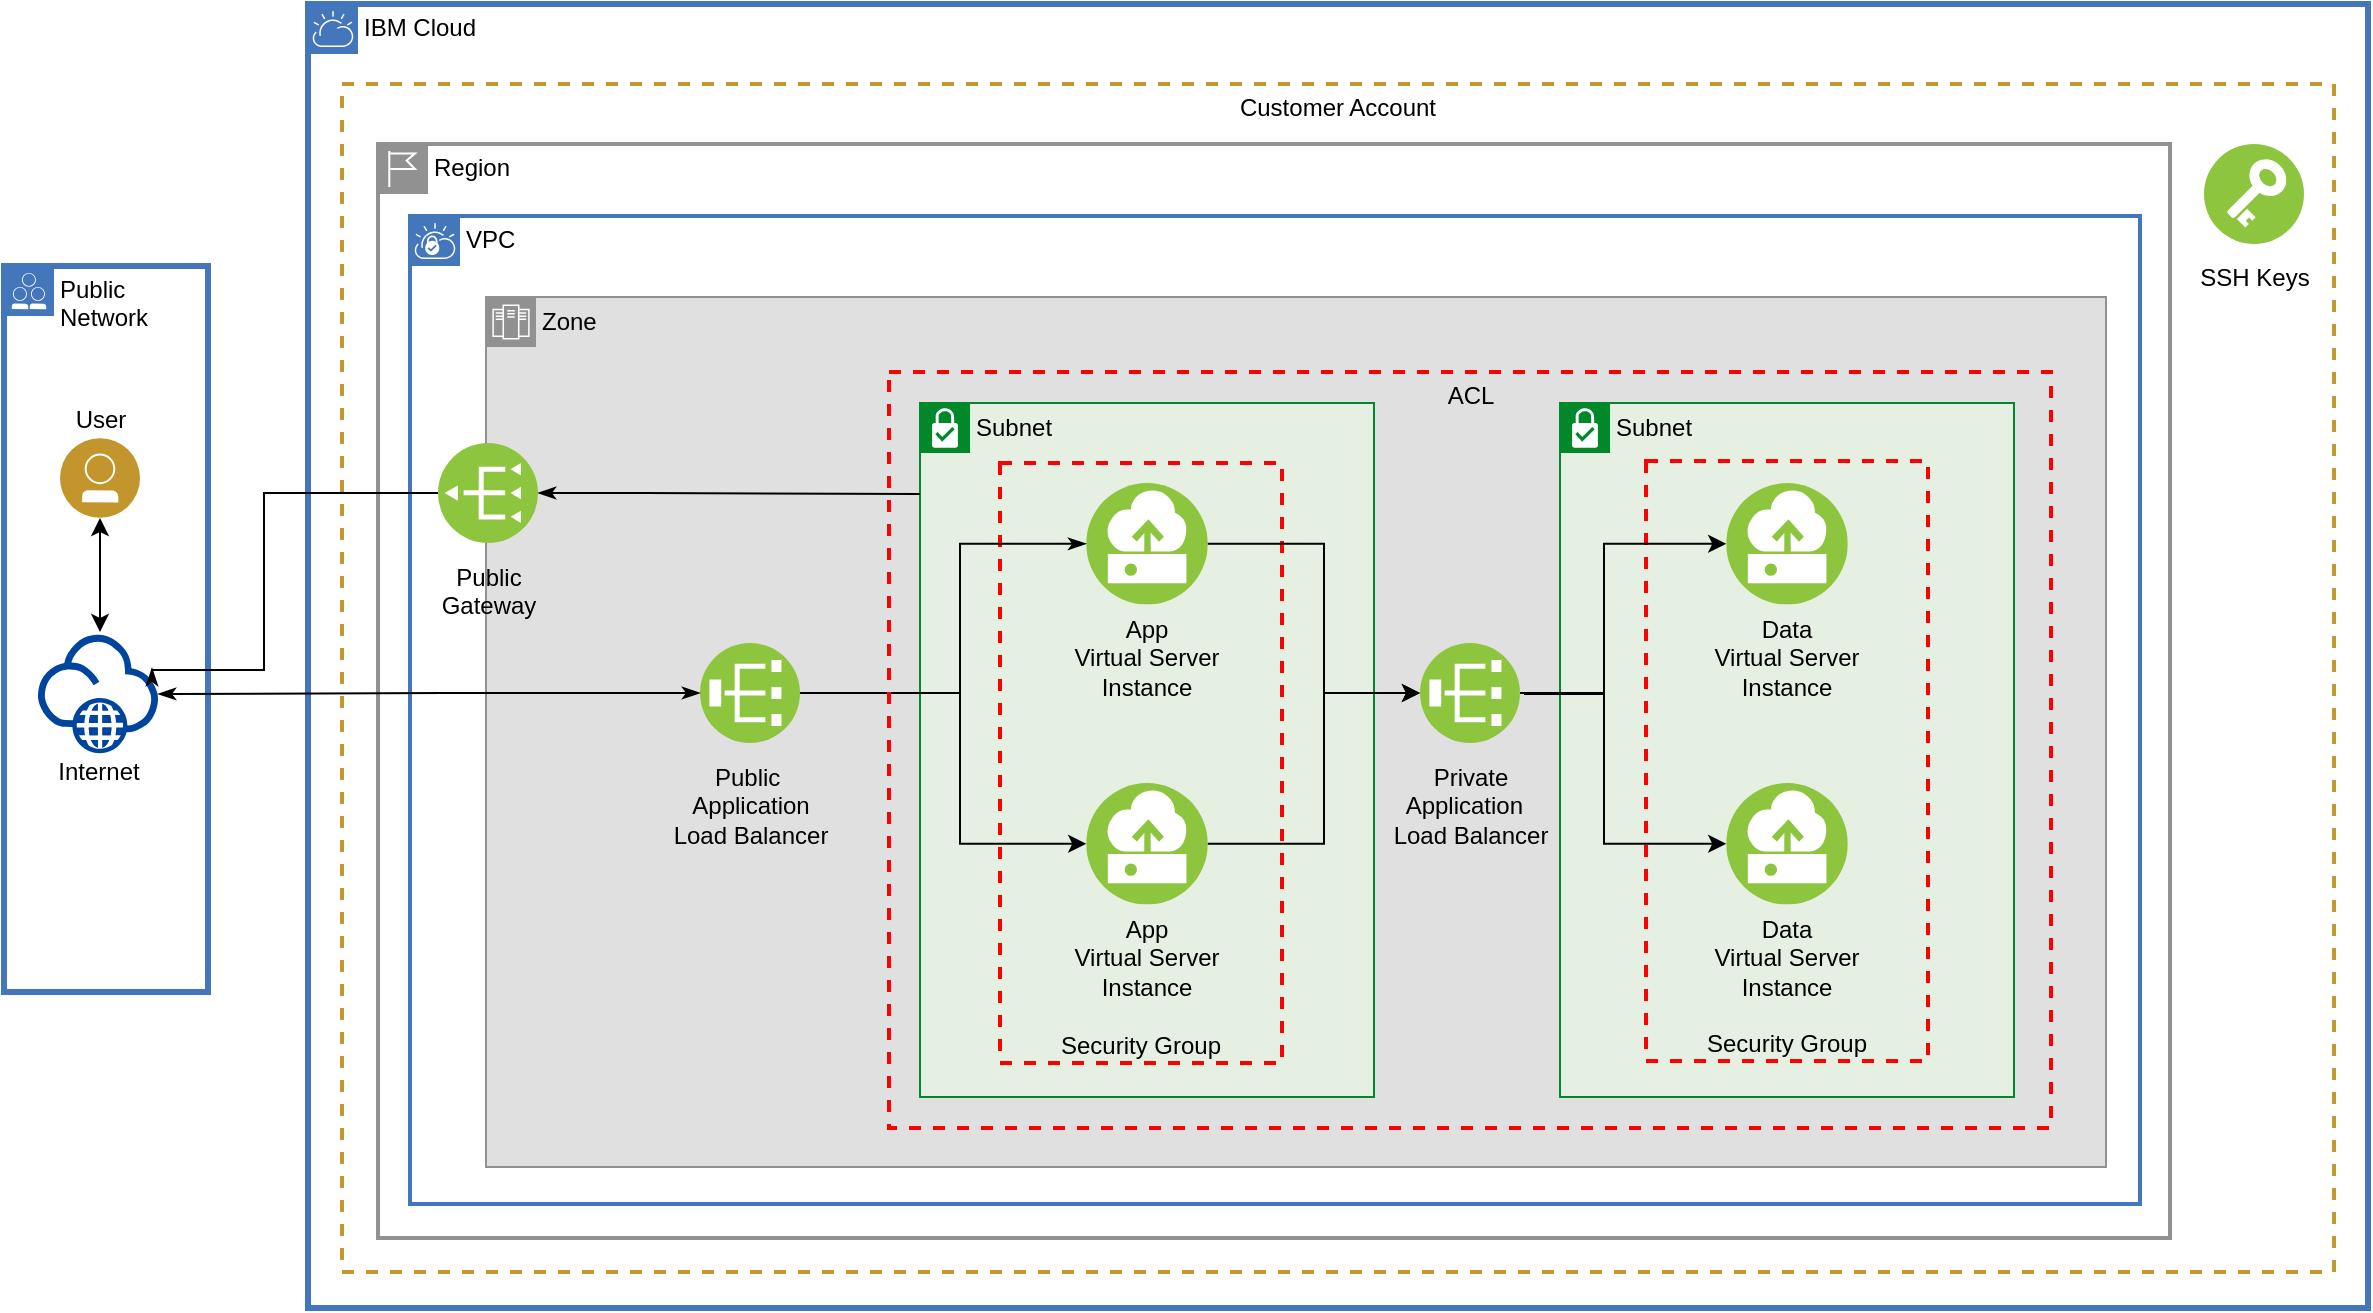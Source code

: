 <mxfile version="13.9.1" type="device"><diagram id="gla63Dk0FSsQ5Y3dld1r" name="Page-1"><mxGraphModel dx="1507" dy="281" grid="1" gridSize="10" guides="1" tooltips="1" connect="1" arrows="1" fold="1" page="1" pageScale="1" pageWidth="1169" pageHeight="827" math="0" shadow="0"><root><mxCell id="0"/><mxCell id="1" parent="0"/><mxCell id="XdhBxeVjwwG-wrsQRxkh-4" value="Public&lt;br&gt;Network" style="shape=mxgraph.ibm.box;prType=public;fontStyle=0;verticalAlign=top;align=left;spacingLeft=32;spacingTop=4;fillColor=none;rounded=0;whiteSpace=wrap;html=1;strokeColor=#4376BB;strokeWidth=3;dashed=0;container=1;spacing=-4;collapsible=0;expand=0;recursiveResize=0;" parent="1" vertex="1"><mxGeometry x="-50" y="251" width="102" height="363" as="geometry"/></mxCell><mxCell id="dCvMZ2OZZOgdDhihUdpA-3" value="Internet" style="aspect=fixed;perimeter=ellipsePerimeter;html=1;align=center;shadow=0;dashed=0;image;image=img/lib/ibm/vpc/Internet.svg;labelPosition=center;verticalLabelPosition=bottom;verticalAlign=top;fontSize=12;spacingTop=-5;" parent="XdhBxeVjwwG-wrsQRxkh-4" vertex="1"><mxGeometry x="17" y="184" width="60" height="60" as="geometry"/></mxCell><mxCell id="dCvMZ2OZZOgdDhihUdpA-59" value="User" style="aspect=fixed;perimeter=ellipsePerimeter;html=1;align=center;shadow=0;dashed=0;image;image=img/lib/ibm/users/user.svg;labelPosition=center;verticalLabelPosition=top;verticalAlign=bottom;" parent="XdhBxeVjwwG-wrsQRxkh-4" vertex="1"><mxGeometry x="28" y="86" width="40" height="40" as="geometry"/></mxCell><mxCell id="wxzdjMefMCO8B9M6MLoJ-5" value="" style="edgeStyle=elbowEdgeStyle;rounded=0;elbow=vertical;html=1;labelBackgroundColor=#ffffff;startArrow=classic;startFill=1;startSize=6;endArrow=classic;endFill=1;endSize=6;jettySize=auto;orthogonalLoop=1;strokeWidth=1;fontSize=14;" parent="XdhBxeVjwwG-wrsQRxkh-4" target="dCvMZ2OZZOgdDhihUdpA-59" edge="1"><mxGeometry width="60" height="60" relative="1" as="geometry"><mxPoint x="48" y="183" as="sourcePoint"/><mxPoint x="50" y="160" as="targetPoint"/><Array as="points"><mxPoint x="48" y="157"/></Array></mxGeometry></mxCell><mxCell id="dCvMZ2OZZOgdDhihUdpA-4" value="IBM Cloud" style="shape=mxgraph.ibm.box;prType=cloud;fontStyle=0;verticalAlign=top;align=left;spacingLeft=32;spacingTop=4;fillColor=none;rounded=0;whiteSpace=wrap;html=1;strokeColor=#4376BB;strokeWidth=3;dashed=0;container=1;spacing=-4;collapsible=0;expand=0;recursiveResize=0;" parent="1" vertex="1"><mxGeometry x="102" y="120" width="1030" height="652" as="geometry"/></mxCell><mxCell id="dCvMZ2OZZOgdDhihUdpA-5" value="Region&lt;br&gt;" style="shape=mxgraph.ibm.box;prType=region;fontStyle=0;verticalAlign=top;align=left;spacingLeft=32;spacingTop=4;fillColor=none;rounded=0;whiteSpace=wrap;html=1;strokeColor=#919191;strokeWidth=2;dashed=0;container=1;spacing=-4;collapsible=0;expand=0;recursiveResize=0;" parent="dCvMZ2OZZOgdDhihUdpA-4" vertex="1"><mxGeometry x="35" y="70" width="896" height="547" as="geometry"/></mxCell><mxCell id="dCvMZ2OZZOgdDhihUdpA-6" value="VPC" style="shape=mxgraph.ibm.box;prType=vpc;fontStyle=0;verticalAlign=top;align=left;spacingLeft=32;spacingTop=4;fillColor=none;rounded=0;whiteSpace=wrap;html=1;strokeColor=#4376BB;strokeWidth=2;dashed=0;container=1;spacing=-4;collapsible=0;expand=0;recursiveResize=0;" parent="dCvMZ2OZZOgdDhihUdpA-5" vertex="1"><mxGeometry x="16" y="36" width="865" height="494" as="geometry"/></mxCell><mxCell id="dCvMZ2OZZOgdDhihUdpA-7" value="&lt;div&gt;&lt;font style=&quot;font-size: 12px&quot;&gt;Zone&lt;br&gt;&lt;/font&gt;&lt;/div&gt;" style="shape=mxgraph.ibm.box;prType=zone;fontStyle=0;verticalAlign=top;align=left;spacingLeft=32;spacingTop=4;fillColor=#E0E0E0;rounded=0;whiteSpace=wrap;html=1;strokeColor=#919191;strokeWidth=1;dashed=0;container=1;spacing=-4;collapsible=0;expand=0;recursiveResize=0;" parent="dCvMZ2OZZOgdDhihUdpA-6" vertex="1"><mxGeometry x="38" y="40.5" width="810" height="435" as="geometry"/></mxCell><mxCell id="dCvMZ2OZZOgdDhihUdpA-8" value="&lt;div&gt;&lt;font style=&quot;font-size: 12px&quot;&gt;Subnet&lt;br&gt;&lt;/font&gt;&lt;/div&gt;" style="shape=mxgraph.ibm.box;prType=subnet;fontStyle=0;verticalAlign=top;align=left;spacingLeft=32;spacingTop=4;fillColor=#E6F0E2;rounded=0;whiteSpace=wrap;html=1;strokeColor=#00882B;strokeWidth=1;dashed=0;container=1;spacing=-4;collapsible=0;expand=0;recursiveResize=0;" parent="dCvMZ2OZZOgdDhihUdpA-7" vertex="1"><mxGeometry x="217" y="53" width="227" height="347" as="geometry"/></mxCell><mxCell id="dCvMZ2OZZOgdDhihUdpA-9" value="App Virtual&amp;nbsp;Server Instance" style="aspect=fixed;perimeter=ellipsePerimeter;html=1;align=center;shadow=0;dashed=0;image;image=img/lib/ibm/vpc/Instance.svg;dashPattern=1 1;fontColor=#000000;fontSize=12;labelPosition=center;verticalLabelPosition=bottom;verticalAlign=top;spacingTop=-1;spacingLeft=0;labelBackgroundColor=none;whiteSpace=wrap;" parent="dCvMZ2OZZOgdDhihUdpA-8" vertex="1"><mxGeometry x="83.1" y="40" width="60.8" height="60.8" as="geometry"/></mxCell><mxCell id="eZzAfk2Epl1OtIDaUE8g-6" value="App Virtual&amp;nbsp;Server Instance" style="aspect=fixed;perimeter=ellipsePerimeter;html=1;align=center;shadow=0;dashed=0;image;image=img/lib/ibm/vpc/Instance.svg;dashPattern=1 1;fontColor=#000000;fontSize=12;labelPosition=center;verticalLabelPosition=bottom;verticalAlign=top;spacingTop=-1;spacingLeft=0;labelBackgroundColor=none;whiteSpace=wrap;" vertex="1" parent="dCvMZ2OZZOgdDhihUdpA-8"><mxGeometry x="83.1" y="190" width="60.8" height="60.8" as="geometry"/></mxCell><mxCell id="eZzAfk2Epl1OtIDaUE8g-27" value="Security Group" style="fontStyle=0;verticalAlign=top;align=center;spacingTop=-23;fillColor=none;rounded=0;whiteSpace=wrap;html=1;strokeColor=#FF0000;strokeWidth=2;dashed=1;container=0;collapsible=0;expand=0;recursiveResize=0;fontColor=#000000;labelPosition=center;verticalLabelPosition=bottom;" vertex="1" parent="dCvMZ2OZZOgdDhihUdpA-8"><mxGeometry x="40" y="30" width="141" height="300" as="geometry"/></mxCell><mxCell id="eZzAfk2Epl1OtIDaUE8g-7" value="&lt;div&gt;&lt;font style=&quot;font-size: 12px&quot;&gt;Subnet&lt;br&gt;&lt;/font&gt;&lt;/div&gt;" style="shape=mxgraph.ibm.box;prType=subnet;fontStyle=0;verticalAlign=top;align=left;spacingLeft=32;spacingTop=4;fillColor=#E6F0E2;rounded=0;whiteSpace=wrap;html=1;strokeColor=#00882B;strokeWidth=1;dashed=0;container=1;spacing=-4;collapsible=0;expand=0;recursiveResize=0;" vertex="1" parent="dCvMZ2OZZOgdDhihUdpA-7"><mxGeometry x="537" y="53" width="227" height="347" as="geometry"/></mxCell><mxCell id="eZzAfk2Epl1OtIDaUE8g-8" value="Data&lt;br&gt;Virtual&amp;nbsp;Server&lt;br&gt;Instance" style="aspect=fixed;perimeter=ellipsePerimeter;html=1;align=center;shadow=0;dashed=0;image;image=img/lib/ibm/vpc/Instance.svg;dashPattern=1 1;fontColor=#000000;fontSize=12;labelPosition=center;verticalLabelPosition=bottom;verticalAlign=top;spacingTop=-1;spacingLeft=0;labelBackgroundColor=none;whiteSpace=wrap;" vertex="1" parent="eZzAfk2Epl1OtIDaUE8g-7"><mxGeometry x="83.1" y="40" width="60.8" height="60.8" as="geometry"/></mxCell><mxCell id="eZzAfk2Epl1OtIDaUE8g-9" value="Data Virtual&amp;nbsp;Server Instance" style="aspect=fixed;perimeter=ellipsePerimeter;html=1;align=center;shadow=0;dashed=0;image;image=img/lib/ibm/vpc/Instance.svg;dashPattern=1 1;fontColor=#000000;fontSize=12;labelPosition=center;verticalLabelPosition=bottom;verticalAlign=top;spacingTop=-1;spacingLeft=0;labelBackgroundColor=none;whiteSpace=wrap;" vertex="1" parent="eZzAfk2Epl1OtIDaUE8g-7"><mxGeometry x="83.1" y="190" width="60.8" height="60.8" as="geometry"/></mxCell><mxCell id="eZzAfk2Epl1OtIDaUE8g-28" value="Security Group" style="fontStyle=0;verticalAlign=top;align=center;spacingTop=-23;fillColor=none;rounded=0;whiteSpace=wrap;html=1;strokeColor=#FF0000;strokeWidth=2;dashed=1;container=0;collapsible=0;expand=0;recursiveResize=0;fontColor=#000000;labelPosition=center;verticalLabelPosition=bottom;" vertex="1" parent="eZzAfk2Epl1OtIDaUE8g-7"><mxGeometry x="43" y="29" width="141" height="300" as="geometry"/></mxCell><mxCell id="eZzAfk2Epl1OtIDaUE8g-12" style="edgeStyle=orthogonalEdgeStyle;rounded=0;orthogonalLoop=1;jettySize=auto;html=1;entryX=0;entryY=0.5;entryDx=0;entryDy=0;startArrow=none;startFill=0;fontColor=#000000;" edge="1" parent="dCvMZ2OZZOgdDhihUdpA-7" target="eZzAfk2Epl1OtIDaUE8g-8"><mxGeometry relative="1" as="geometry"><mxPoint x="519" y="198.5" as="sourcePoint"/><Array as="points"><mxPoint x="559" y="199"/><mxPoint x="559" y="123"/></Array></mxGeometry></mxCell><mxCell id="eZzAfk2Epl1OtIDaUE8g-10" value="Private&lt;br&gt;Application&amp;nbsp;&amp;nbsp;&lt;br&gt;Load Balancer" style="aspect=fixed;perimeter=ellipsePerimeter;html=1;align=center;shadow=0;dashed=0;fontSize=12;spacingTop=3;image;image=img/lib/ibm/vpc/LoadBalancer.svg;labelBackgroundColor=none;direction=north;" vertex="1" parent="dCvMZ2OZZOgdDhihUdpA-7"><mxGeometry x="467" y="173" width="50" height="50" as="geometry"/></mxCell><mxCell id="eZzAfk2Epl1OtIDaUE8g-17" style="edgeStyle=orthogonalEdgeStyle;rounded=0;orthogonalLoop=1;jettySize=auto;html=1;exitX=1;exitY=0.5;exitDx=0;exitDy=0;entryX=0;entryY=0.5;entryDx=0;entryDy=0;startArrow=none;startFill=0;endArrow=classicThin;endFill=1;fontColor=#000000;" edge="1" parent="dCvMZ2OZZOgdDhihUdpA-7" source="eZzAfk2Epl1OtIDaUE8g-11" target="dCvMZ2OZZOgdDhihUdpA-9"><mxGeometry relative="1" as="geometry"><Array as="points"><mxPoint x="237" y="198"/><mxPoint x="237" y="123"/></Array></mxGeometry></mxCell><mxCell id="eZzAfk2Epl1OtIDaUE8g-19" style="edgeStyle=orthogonalEdgeStyle;rounded=0;orthogonalLoop=1;jettySize=auto;html=1;exitX=1;exitY=0.5;exitDx=0;exitDy=0;entryX=0;entryY=0.5;entryDx=0;entryDy=0;startArrow=none;startFill=0;endArrow=classic;endFill=1;fontColor=#000000;" edge="1" parent="dCvMZ2OZZOgdDhihUdpA-7" source="eZzAfk2Epl1OtIDaUE8g-11" target="eZzAfk2Epl1OtIDaUE8g-6"><mxGeometry relative="1" as="geometry"><Array as="points"><mxPoint x="237" y="198"/><mxPoint x="237" y="273"/></Array></mxGeometry></mxCell><mxCell id="eZzAfk2Epl1OtIDaUE8g-11" value="Public&amp;nbsp;&lt;br&gt;Application&lt;br&gt;Load Balancer" style="aspect=fixed;perimeter=ellipsePerimeter;html=1;align=center;shadow=0;dashed=0;fontSize=12;spacingTop=3;image;image=img/lib/ibm/vpc/LoadBalancer.svg;labelBackgroundColor=none;direction=north;" vertex="1" parent="dCvMZ2OZZOgdDhihUdpA-7"><mxGeometry x="107" y="173" width="50" height="50" as="geometry"/></mxCell><mxCell id="eZzAfk2Epl1OtIDaUE8g-13" style="edgeStyle=orthogonalEdgeStyle;rounded=0;orthogonalLoop=1;jettySize=auto;html=1;exitX=0;exitY=0.5;exitDx=0;exitDy=0;entryX=0.5;entryY=1;entryDx=0;entryDy=0;startArrow=classic;startFill=1;fontColor=#000000;endArrow=none;endFill=0;" edge="1" parent="dCvMZ2OZZOgdDhihUdpA-7" source="eZzAfk2Epl1OtIDaUE8g-9" target="eZzAfk2Epl1OtIDaUE8g-10"><mxGeometry relative="1" as="geometry"><Array as="points"><mxPoint x="559" y="273"/><mxPoint x="559" y="198"/></Array></mxGeometry></mxCell><mxCell id="eZzAfk2Epl1OtIDaUE8g-14" style="edgeStyle=orthogonalEdgeStyle;rounded=0;orthogonalLoop=1;jettySize=auto;html=1;exitX=1;exitY=0.5;exitDx=0;exitDy=0;entryX=0.5;entryY=0;entryDx=0;entryDy=0;startArrow=none;startFill=0;fontColor=#000000;" edge="1" parent="dCvMZ2OZZOgdDhihUdpA-7" source="dCvMZ2OZZOgdDhihUdpA-9" target="eZzAfk2Epl1OtIDaUE8g-10"><mxGeometry relative="1" as="geometry"><Array as="points"><mxPoint x="419" y="123"/><mxPoint x="419" y="198"/></Array></mxGeometry></mxCell><mxCell id="eZzAfk2Epl1OtIDaUE8g-16" style="edgeStyle=orthogonalEdgeStyle;rounded=0;orthogonalLoop=1;jettySize=auto;html=1;exitX=1;exitY=0.5;exitDx=0;exitDy=0;entryX=0.5;entryY=0;entryDx=0;entryDy=0;startArrow=none;startFill=0;fontColor=#000000;" edge="1" parent="dCvMZ2OZZOgdDhihUdpA-7" source="eZzAfk2Epl1OtIDaUE8g-6" target="eZzAfk2Epl1OtIDaUE8g-10"><mxGeometry relative="1" as="geometry"><Array as="points"><mxPoint x="419" y="273"/><mxPoint x="419" y="198"/></Array></mxGeometry></mxCell><mxCell id="eZzAfk2Epl1OtIDaUE8g-25" style="edgeStyle=orthogonalEdgeStyle;rounded=0;orthogonalLoop=1;jettySize=auto;html=1;exitX=0;exitY=0.5;exitDx=0;exitDy=0;entryX=0;entryY=0.131;entryDx=0;entryDy=0;entryPerimeter=0;startArrow=classicThin;startFill=1;endArrow=none;endFill=0;fontColor=#000000;" edge="1" parent="dCvMZ2OZZOgdDhihUdpA-7" source="eZzAfk2Epl1OtIDaUE8g-22" target="dCvMZ2OZZOgdDhihUdpA-8"><mxGeometry relative="1" as="geometry"><Array as="points"><mxPoint x="79" y="98"/><mxPoint x="79" y="98"/></Array></mxGeometry></mxCell><mxCell id="eZzAfk2Epl1OtIDaUE8g-22" value="Public&lt;br&gt;Gateway" style="aspect=fixed;perimeter=ellipsePerimeter;html=1;align=center;shadow=0;dashed=0;fontSize=12;spacingTop=3;image;image=img/lib/ibm/vpc/PublicGateway.svg;labelBackgroundColor=none;direction=west;" vertex="1" parent="dCvMZ2OZZOgdDhihUdpA-7"><mxGeometry x="-24" y="73" width="50" height="50" as="geometry"/></mxCell><mxCell id="eZzAfk2Epl1OtIDaUE8g-29" value="ACL" style="fontStyle=0;verticalAlign=top;align=center;spacingTop=-2;fillColor=none;rounded=0;whiteSpace=wrap;html=1;strokeColor=#FF0000;strokeWidth=2;dashed=1;container=0;collapsible=0;expand=0;recursiveResize=0;fontColor=#000000;" vertex="1" parent="dCvMZ2OZZOgdDhihUdpA-7"><mxGeometry x="201.5" y="37.5" width="581" height="378" as="geometry"/></mxCell><mxCell id="eZzAfk2Epl1OtIDaUE8g-24" value="SSH Keys" style="aspect=fixed;perimeter=ellipsePerimeter;html=1;align=center;shadow=0;dashed=0;labelBackgroundColor=#ffffff;fontSize=12;spacingTop=3;image;image=img/lib/ibm/vpc/Key.svg;" vertex="1" parent="dCvMZ2OZZOgdDhihUdpA-4"><mxGeometry x="948" y="70" width="50" height="50" as="geometry"/></mxCell><mxCell id="eZzAfk2Epl1OtIDaUE8g-30" value="Customer Account" style="fontStyle=0;verticalAlign=top;align=center;spacingTop=-2;fillColor=none;rounded=0;whiteSpace=wrap;html=1;strokeWidth=2;dashed=1;container=0;collapsible=0;expand=0;recursiveResize=0;fontColor=#000000;strokeColor=#C4982E;" vertex="1" parent="dCvMZ2OZZOgdDhihUdpA-4"><mxGeometry x="17" y="40" width="996" height="594" as="geometry"/></mxCell><mxCell id="eZzAfk2Epl1OtIDaUE8g-23" style="edgeStyle=orthogonalEdgeStyle;rounded=0;orthogonalLoop=1;jettySize=auto;html=1;exitX=0.5;exitY=0;exitDx=0;exitDy=0;startArrow=classicThin;startFill=1;endArrow=classicThin;endFill=1;fontColor=#000000;entryX=1;entryY=0.5;entryDx=0;entryDy=0;" edge="1" parent="1" source="eZzAfk2Epl1OtIDaUE8g-11" target="dCvMZ2OZZOgdDhihUdpA-3"><mxGeometry relative="1" as="geometry"><Array as="points"><mxPoint x="170" y="465"/><mxPoint x="170" y="465"/></Array></mxGeometry></mxCell><mxCell id="eZzAfk2Epl1OtIDaUE8g-26" style="edgeStyle=orthogonalEdgeStyle;rounded=0;orthogonalLoop=1;jettySize=auto;html=1;exitX=1;exitY=0.5;exitDx=0;exitDy=0;startArrow=none;startFill=0;endArrow=classicThin;endFill=1;fontColor=#000000;" edge="1" parent="1" source="eZzAfk2Epl1OtIDaUE8g-22"><mxGeometry relative="1" as="geometry"><mxPoint x="24" y="452" as="targetPoint"/><Array as="points"><mxPoint x="80" y="365"/><mxPoint x="80" y="453"/></Array></mxGeometry></mxCell><mxCell id="dCvMZ2OZZOgdDhihUdpA-1" parent="0"/><mxCell id="dCvMZ2OZZOgdDhihUdpA-84" parent="0"/><mxCell id="dCvMZ2OZZOgdDhihUdpA-85" value="Connector" parent="0"/><mxCell id="dCvMZ2OZZOgdDhihUdpA-86" parent="0"/><mxCell id="dCvMZ2OZZOgdDhihUdpA-87" value="Connector" parent="0"/><mxCell id="dCvMZ2OZZOgdDhihUdpA-88" parent="0"/><mxCell id="dCvMZ2OZZOgdDhihUdpA-89" parent="0"/><mxCell id="dCvMZ2OZZOgdDhihUdpA-90" value="Connector" parent="0"/><mxCell id="dCvMZ2OZZOgdDhihUdpA-91" parent="0"/><mxCell id="dCvMZ2OZZOgdDhihUdpA-92" value="Connector" parent="0"/></root></mxGraphModel></diagram></mxfile>